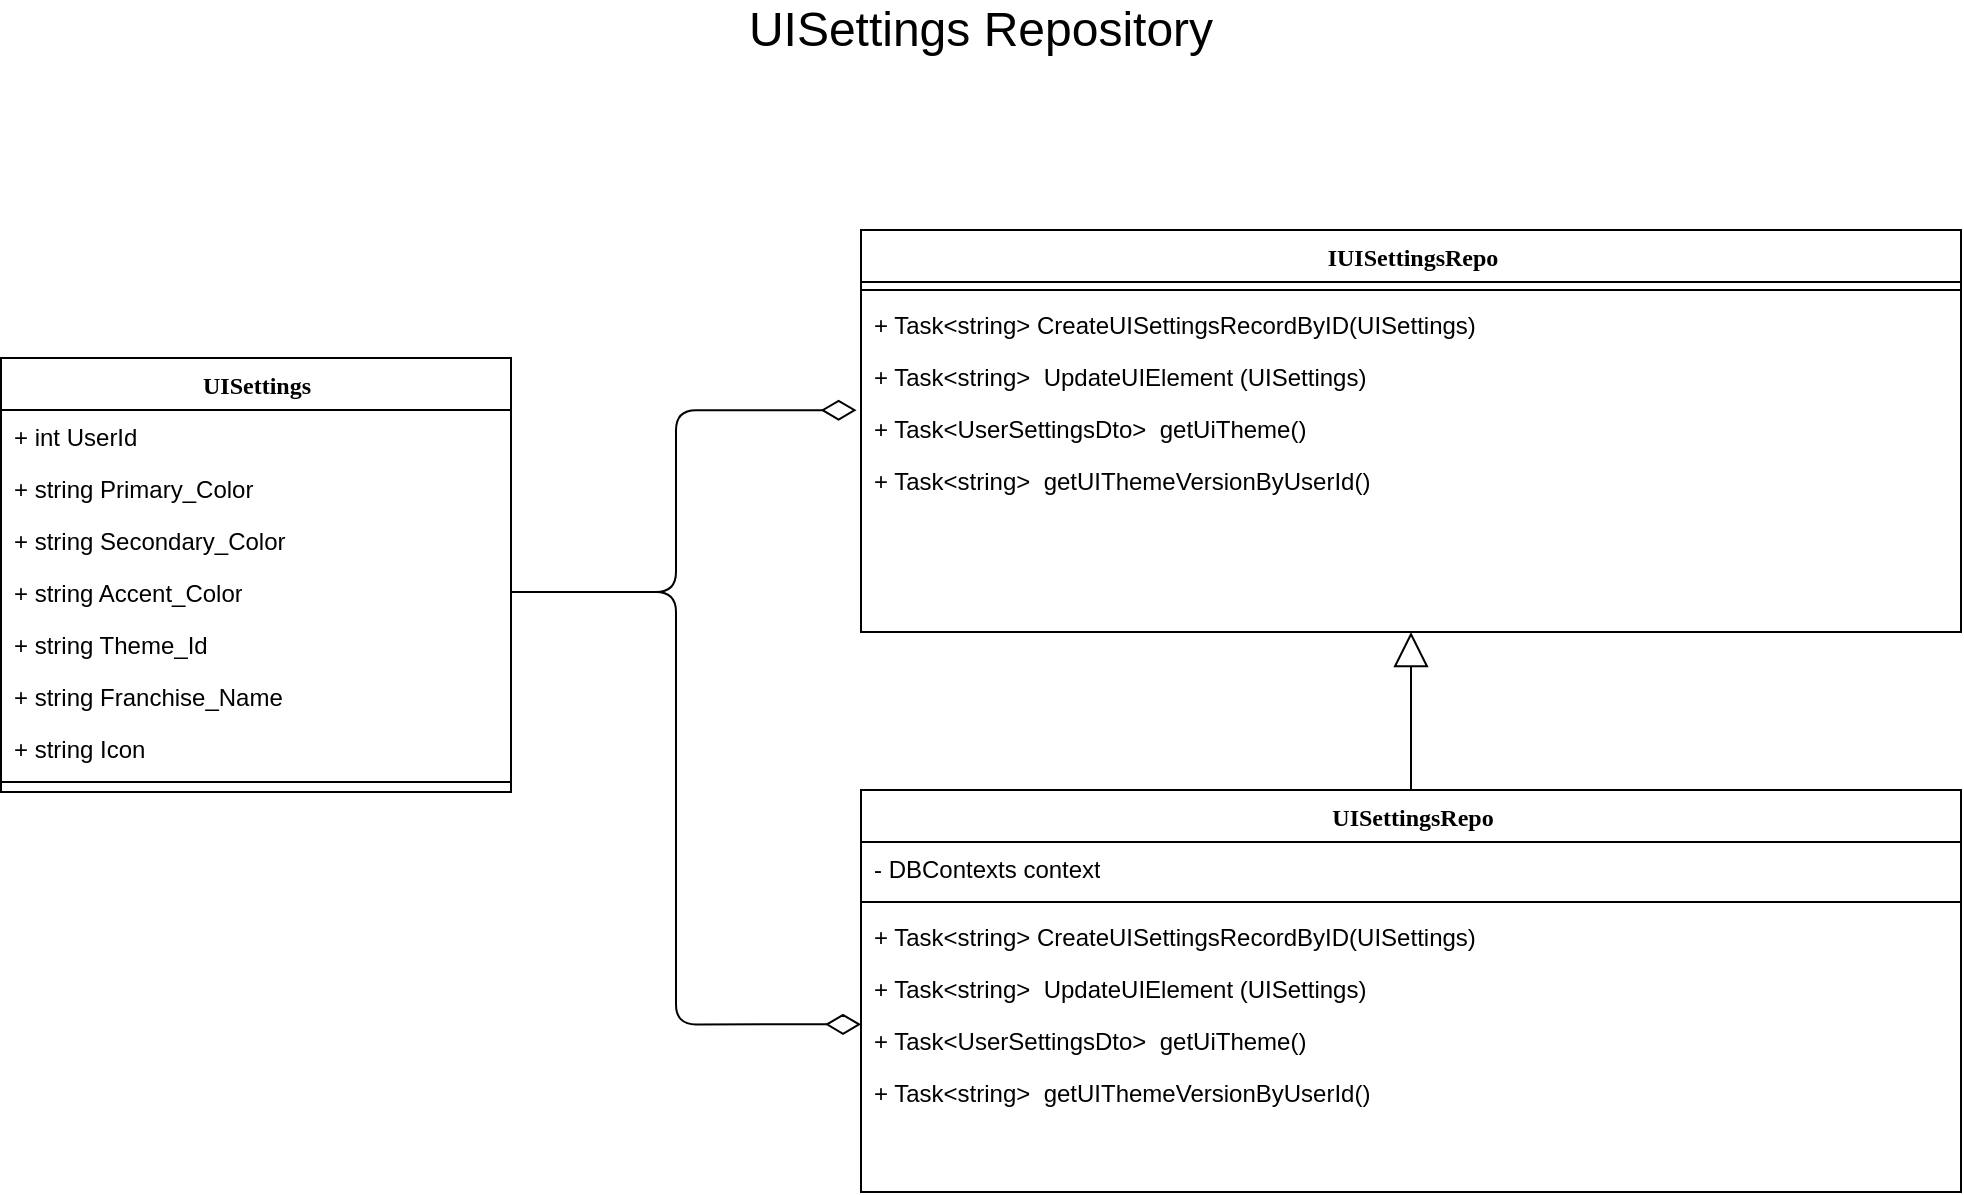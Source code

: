 <mxfile version="14.2.9" type="device"><diagram id="QkI--pBJC4bzssq41QZq" name="Page-1"><mxGraphModel dx="2881" dy="3266" grid="1" gridSize="10" guides="1" tooltips="1" connect="1" arrows="1" fold="1" page="1" pageScale="1" pageWidth="850" pageHeight="1100" math="0" shadow="0"><root><mxCell id="0"/><mxCell id="1" parent="0"/><mxCell id="noM06Llarw8SXuktYtZB-41" value="&lt;font style=&quot;font-size: 24px&quot;&gt;UISettings Repository&lt;br&gt;&lt;/font&gt;" style="text;html=1;strokeColor=none;fillColor=none;align=center;verticalAlign=middle;whiteSpace=wrap;rounded=0;" vertex="1" parent="1"><mxGeometry x="260" y="-2130" width="305" height="20" as="geometry"/></mxCell><mxCell id="noM06Llarw8SXuktYtZB-548" value="IUISettingsRepo" style="swimlane;html=1;fontStyle=1;align=center;verticalAlign=top;childLayout=stackLayout;horizontal=1;startSize=26;horizontalStack=0;resizeParent=1;resizeLast=0;collapsible=1;marginBottom=0;swimlaneFillColor=#ffffff;rounded=0;shadow=0;comic=0;labelBackgroundColor=none;strokeWidth=1;fillColor=none;fontFamily=Verdana;fontSize=12" vertex="1" parent="1"><mxGeometry x="352.5" y="-2020" width="550" height="201" as="geometry"/></mxCell><mxCell id="noM06Llarw8SXuktYtZB-549" value="" style="line;html=1;strokeWidth=1;fillColor=none;align=left;verticalAlign=middle;spacingTop=-1;spacingLeft=3;spacingRight=3;rotatable=0;labelPosition=right;points=[];portConstraint=eastwest;" vertex="1" parent="noM06Llarw8SXuktYtZB-548"><mxGeometry y="26" width="550" height="8" as="geometry"/></mxCell><mxCell id="noM06Llarw8SXuktYtZB-550" value="+ Task&amp;lt;string&amp;gt; CreateUISettingsRecordByID(UISettings)" style="text;html=1;strokeColor=none;fillColor=none;align=left;verticalAlign=top;spacingLeft=4;spacingRight=4;whiteSpace=wrap;overflow=hidden;rotatable=0;points=[[0,0.5],[1,0.5]];portConstraint=eastwest;" vertex="1" parent="noM06Llarw8SXuktYtZB-548"><mxGeometry y="34" width="550" height="26" as="geometry"/></mxCell><mxCell id="noM06Llarw8SXuktYtZB-551" value="+ Task&amp;lt;string&amp;gt;&amp;nbsp;&amp;nbsp;UpdateUIElement (UISettings)" style="text;html=1;strokeColor=none;fillColor=none;align=left;verticalAlign=top;spacingLeft=4;spacingRight=4;whiteSpace=wrap;overflow=hidden;rotatable=0;points=[[0,0.5],[1,0.5]];portConstraint=eastwest;" vertex="1" parent="noM06Llarw8SXuktYtZB-548"><mxGeometry y="60" width="550" height="26" as="geometry"/></mxCell><mxCell id="noM06Llarw8SXuktYtZB-552" value="+ Task&amp;lt;UserSettingsDto&amp;gt;&amp;nbsp;&amp;nbsp;getUiTheme()" style="text;html=1;strokeColor=none;fillColor=none;align=left;verticalAlign=top;spacingLeft=4;spacingRight=4;whiteSpace=wrap;overflow=hidden;rotatable=0;points=[[0,0.5],[1,0.5]];portConstraint=eastwest;" vertex="1" parent="noM06Llarw8SXuktYtZB-548"><mxGeometry y="86" width="550" height="26" as="geometry"/></mxCell><mxCell id="noM06Llarw8SXuktYtZB-553" value="+ Task&amp;lt;string&amp;gt;&amp;nbsp;&amp;nbsp;getUIThemeVersionByUserId()" style="text;html=1;strokeColor=none;fillColor=none;align=left;verticalAlign=top;spacingLeft=4;spacingRight=4;whiteSpace=wrap;overflow=hidden;rotatable=0;points=[[0,0.5],[1,0.5]];portConstraint=eastwest;" vertex="1" parent="noM06Llarw8SXuktYtZB-548"><mxGeometry y="112" width="550" height="36" as="geometry"/></mxCell><mxCell id="noM06Llarw8SXuktYtZB-554" style="edgeStyle=orthogonalEdgeStyle;rounded=0;orthogonalLoop=1;jettySize=auto;html=1;exitX=0.5;exitY=0;exitDx=0;exitDy=0;entryX=0.5;entryY=1;entryDx=0;entryDy=0;endArrow=block;endFill=0;endSize=15;" edge="1" parent="1" source="noM06Llarw8SXuktYtZB-555" target="noM06Llarw8SXuktYtZB-548"><mxGeometry relative="1" as="geometry"/></mxCell><mxCell id="noM06Llarw8SXuktYtZB-555" value="UISettingsRepo" style="swimlane;html=1;fontStyle=1;align=center;verticalAlign=top;childLayout=stackLayout;horizontal=1;startSize=26;horizontalStack=0;resizeParent=1;resizeLast=0;collapsible=1;marginBottom=0;swimlaneFillColor=#ffffff;rounded=0;shadow=0;comic=0;labelBackgroundColor=none;strokeWidth=1;fillColor=none;fontFamily=Verdana;fontSize=12" vertex="1" parent="1"><mxGeometry x="352.5" y="-1740" width="550" height="201" as="geometry"/></mxCell><mxCell id="noM06Llarw8SXuktYtZB-556" value="- DBContexts context" style="text;html=1;strokeColor=none;fillColor=none;align=left;verticalAlign=top;spacingLeft=4;spacingRight=4;whiteSpace=wrap;overflow=hidden;rotatable=0;points=[[0,0.5],[1,0.5]];portConstraint=eastwest;" vertex="1" parent="noM06Llarw8SXuktYtZB-555"><mxGeometry y="26" width="550" height="26" as="geometry"/></mxCell><mxCell id="noM06Llarw8SXuktYtZB-557" value="" style="line;html=1;strokeWidth=1;fillColor=none;align=left;verticalAlign=middle;spacingTop=-1;spacingLeft=3;spacingRight=3;rotatable=0;labelPosition=right;points=[];portConstraint=eastwest;" vertex="1" parent="noM06Llarw8SXuktYtZB-555"><mxGeometry y="52" width="550" height="8" as="geometry"/></mxCell><mxCell id="noM06Llarw8SXuktYtZB-558" value="+ Task&amp;lt;string&amp;gt; CreateUISettingsRecordByID(UISettings)" style="text;html=1;strokeColor=none;fillColor=none;align=left;verticalAlign=top;spacingLeft=4;spacingRight=4;whiteSpace=wrap;overflow=hidden;rotatable=0;points=[[0,0.5],[1,0.5]];portConstraint=eastwest;" vertex="1" parent="noM06Llarw8SXuktYtZB-555"><mxGeometry y="60" width="550" height="26" as="geometry"/></mxCell><mxCell id="noM06Llarw8SXuktYtZB-559" value="+ Task&amp;lt;string&amp;gt;&amp;nbsp;&amp;nbsp;UpdateUIElement (UISettings)" style="text;html=1;strokeColor=none;fillColor=none;align=left;verticalAlign=top;spacingLeft=4;spacingRight=4;whiteSpace=wrap;overflow=hidden;rotatable=0;points=[[0,0.5],[1,0.5]];portConstraint=eastwest;" vertex="1" parent="noM06Llarw8SXuktYtZB-555"><mxGeometry y="86" width="550" height="26" as="geometry"/></mxCell><mxCell id="noM06Llarw8SXuktYtZB-560" value="+ Task&amp;lt;UserSettingsDto&amp;gt;&amp;nbsp;&amp;nbsp;getUiTheme()" style="text;html=1;strokeColor=none;fillColor=none;align=left;verticalAlign=top;spacingLeft=4;spacingRight=4;whiteSpace=wrap;overflow=hidden;rotatable=0;points=[[0,0.5],[1,0.5]];portConstraint=eastwest;" vertex="1" parent="noM06Llarw8SXuktYtZB-555"><mxGeometry y="112" width="550" height="26" as="geometry"/></mxCell><mxCell id="noM06Llarw8SXuktYtZB-561" value="+ Task&amp;lt;string&amp;gt;&amp;nbsp;&amp;nbsp;getUIThemeVersionByUserId()" style="text;html=1;strokeColor=none;fillColor=none;align=left;verticalAlign=top;spacingLeft=4;spacingRight=4;whiteSpace=wrap;overflow=hidden;rotatable=0;points=[[0,0.5],[1,0.5]];portConstraint=eastwest;" vertex="1" parent="noM06Llarw8SXuktYtZB-555"><mxGeometry y="138" width="550" height="36" as="geometry"/></mxCell><mxCell id="noM06Llarw8SXuktYtZB-562" value="UISettings" style="swimlane;html=1;fontStyle=1;align=center;verticalAlign=top;childLayout=stackLayout;horizontal=1;startSize=26;horizontalStack=0;resizeParent=1;resizeLast=0;collapsible=1;marginBottom=0;swimlaneFillColor=#ffffff;rounded=0;shadow=0;comic=0;labelBackgroundColor=none;strokeWidth=1;fillColor=none;fontFamily=Verdana;fontSize=12" vertex="1" parent="1"><mxGeometry x="-77.5" y="-1956" width="255" height="217" as="geometry"/></mxCell><mxCell id="noM06Llarw8SXuktYtZB-563" value="+ int UserId" style="text;html=1;strokeColor=none;fillColor=none;align=left;verticalAlign=top;spacingLeft=4;spacingRight=4;whiteSpace=wrap;overflow=hidden;rotatable=0;points=[[0,0.5],[1,0.5]];portConstraint=eastwest;" vertex="1" parent="noM06Llarw8SXuktYtZB-562"><mxGeometry y="26" width="255" height="26" as="geometry"/></mxCell><mxCell id="noM06Llarw8SXuktYtZB-564" value="+ string Primary_Color" style="text;html=1;strokeColor=none;fillColor=none;align=left;verticalAlign=top;spacingLeft=4;spacingRight=4;whiteSpace=wrap;overflow=hidden;rotatable=0;points=[[0,0.5],[1,0.5]];portConstraint=eastwest;" vertex="1" parent="noM06Llarw8SXuktYtZB-562"><mxGeometry y="52" width="255" height="26" as="geometry"/></mxCell><mxCell id="noM06Llarw8SXuktYtZB-565" value="+ string Secondary_Color" style="text;html=1;strokeColor=none;fillColor=none;align=left;verticalAlign=top;spacingLeft=4;spacingRight=4;whiteSpace=wrap;overflow=hidden;rotatable=0;points=[[0,0.5],[1,0.5]];portConstraint=eastwest;" vertex="1" parent="noM06Llarw8SXuktYtZB-562"><mxGeometry y="78" width="255" height="26" as="geometry"/></mxCell><mxCell id="noM06Llarw8SXuktYtZB-566" value="+ string Accent_Color" style="text;html=1;strokeColor=none;fillColor=none;align=left;verticalAlign=top;spacingLeft=4;spacingRight=4;whiteSpace=wrap;overflow=hidden;rotatable=0;points=[[0,0.5],[1,0.5]];portConstraint=eastwest;" vertex="1" parent="noM06Llarw8SXuktYtZB-562"><mxGeometry y="104" width="255" height="26" as="geometry"/></mxCell><mxCell id="noM06Llarw8SXuktYtZB-567" value="+ string Theme_Id" style="text;html=1;strokeColor=none;fillColor=none;align=left;verticalAlign=top;spacingLeft=4;spacingRight=4;whiteSpace=wrap;overflow=hidden;rotatable=0;points=[[0,0.5],[1,0.5]];portConstraint=eastwest;" vertex="1" parent="noM06Llarw8SXuktYtZB-562"><mxGeometry y="130" width="255" height="26" as="geometry"/></mxCell><mxCell id="noM06Llarw8SXuktYtZB-568" value="+ string Franchise_Name" style="text;html=1;strokeColor=none;fillColor=none;align=left;verticalAlign=top;spacingLeft=4;spacingRight=4;whiteSpace=wrap;overflow=hidden;rotatable=0;points=[[0,0.5],[1,0.5]];portConstraint=eastwest;" vertex="1" parent="noM06Llarw8SXuktYtZB-562"><mxGeometry y="156" width="255" height="26" as="geometry"/></mxCell><mxCell id="noM06Llarw8SXuktYtZB-569" value="+ string Icon" style="text;html=1;strokeColor=none;fillColor=none;align=left;verticalAlign=top;spacingLeft=4;spacingRight=4;whiteSpace=wrap;overflow=hidden;rotatable=0;points=[[0,0.5],[1,0.5]];portConstraint=eastwest;" vertex="1" parent="noM06Llarw8SXuktYtZB-562"><mxGeometry y="182" width="255" height="26" as="geometry"/></mxCell><mxCell id="noM06Llarw8SXuktYtZB-570" value="" style="line;html=1;strokeWidth=1;fillColor=none;align=left;verticalAlign=middle;spacingTop=-1;spacingLeft=3;spacingRight=3;rotatable=0;labelPosition=right;points=[];portConstraint=eastwest;" vertex="1" parent="noM06Llarw8SXuktYtZB-562"><mxGeometry y="208" width="255" height="8" as="geometry"/></mxCell><mxCell id="noM06Llarw8SXuktYtZB-571" style="edgeStyle=orthogonalEdgeStyle;rounded=1;orthogonalLoop=1;jettySize=auto;html=1;exitX=1;exitY=0.5;exitDx=0;exitDy=0;entryX=-0.004;entryY=0.158;entryDx=0;entryDy=0;entryPerimeter=0;endArrow=diamondThin;endFill=0;endSize=15;" edge="1" parent="1" source="noM06Llarw8SXuktYtZB-566" target="noM06Llarw8SXuktYtZB-552"><mxGeometry relative="1" as="geometry"/></mxCell><mxCell id="noM06Llarw8SXuktYtZB-572" style="edgeStyle=orthogonalEdgeStyle;rounded=1;orthogonalLoop=1;jettySize=auto;html=1;exitX=1;exitY=0.5;exitDx=0;exitDy=0;entryX=0;entryY=0.199;entryDx=0;entryDy=0;entryPerimeter=0;endArrow=diamondThin;endFill=0;endSize=15;" edge="1" parent="1" source="noM06Llarw8SXuktYtZB-566" target="noM06Llarw8SXuktYtZB-560"><mxGeometry relative="1" as="geometry"/></mxCell></root></mxGraphModel></diagram></mxfile>